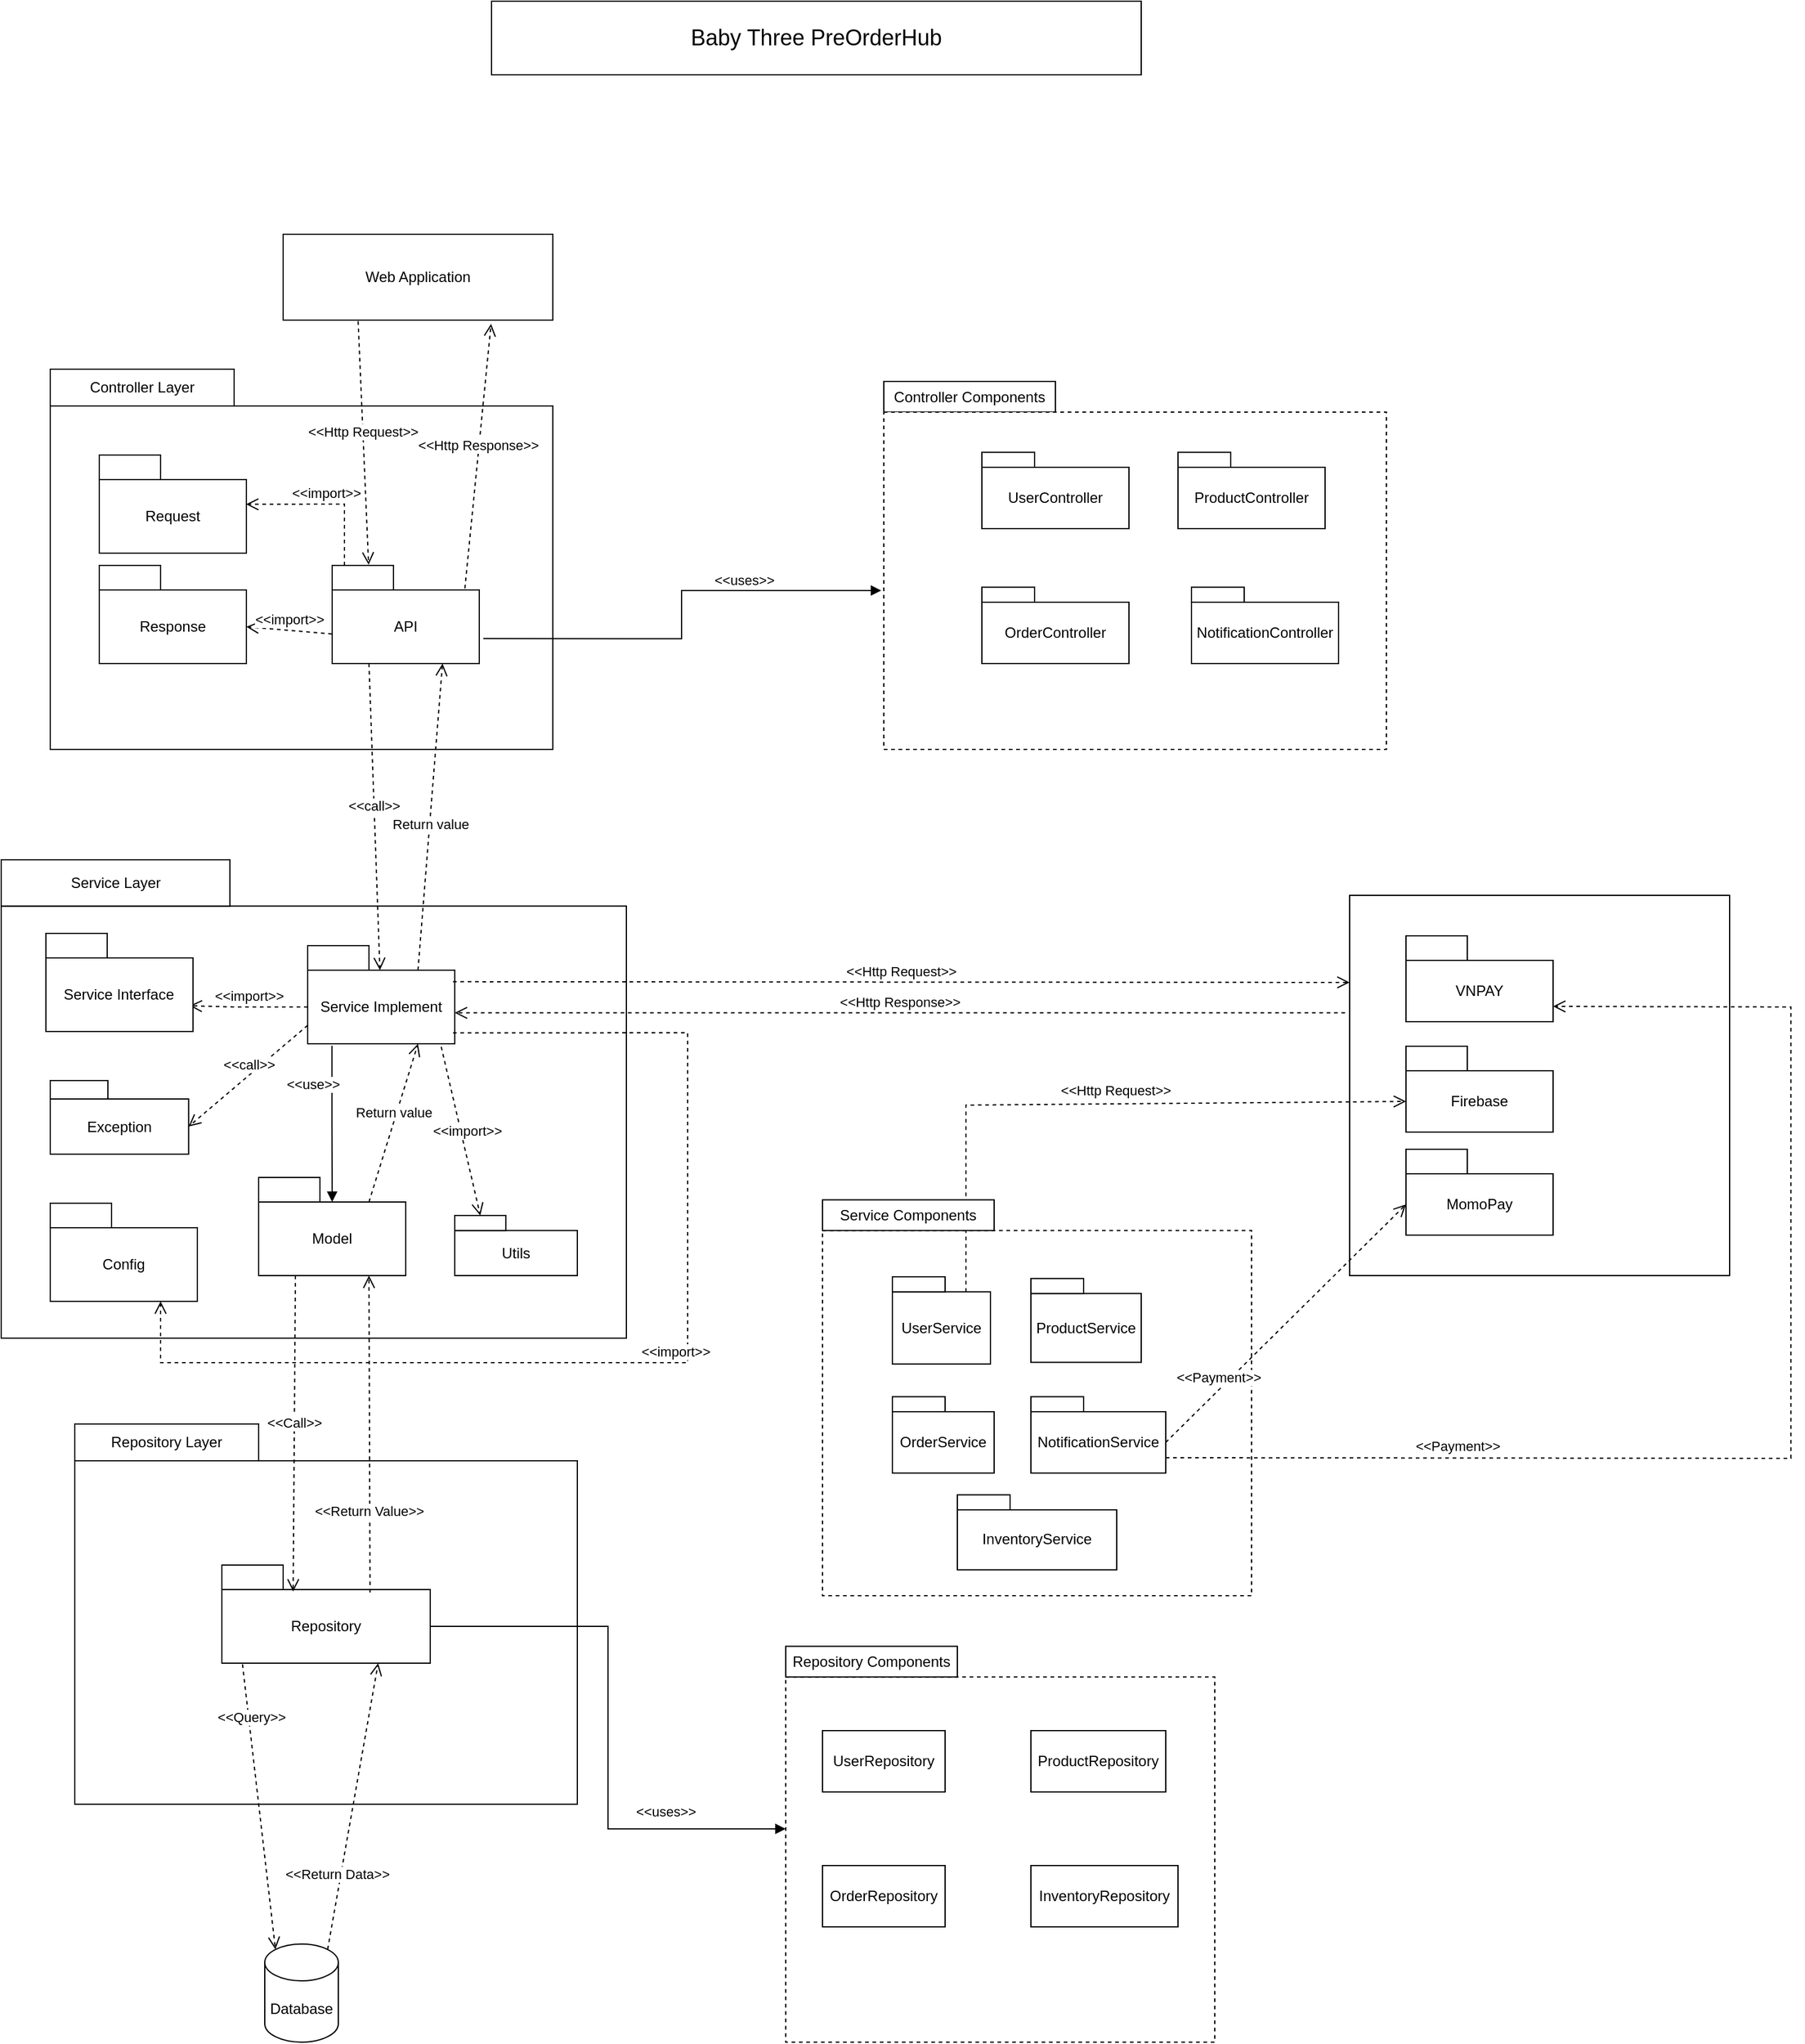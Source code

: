 <mxfile version="26.0.16" pages="2">
  <diagram name="Trang-1" id="3V1mbge0oOwgzor044g2">
    <mxGraphModel dx="5231" dy="2466" grid="1" gridSize="10" guides="1" tooltips="1" connect="1" arrows="1" fold="1" page="1" pageScale="1" pageWidth="827" pageHeight="1169" math="0" shadow="0">
      <root>
        <mxCell id="0" />
        <mxCell id="1" parent="0" />
        <mxCell id="uCpHYPL4uAlhx9UP-cmn-113" value="" style="rounded=0;whiteSpace=wrap;html=1;dashed=1;" vertex="1" parent="1">
          <mxGeometry x="770" y="1172.25" width="350" height="297.75" as="geometry" />
        </mxCell>
        <mxCell id="uCpHYPL4uAlhx9UP-cmn-18" value="" style="rounded=0;whiteSpace=wrap;html=1;container=0;" vertex="1" parent="1">
          <mxGeometry x="100" y="907.742" width="510.0" height="352.258" as="geometry" />
        </mxCell>
        <mxCell id="uCpHYPL4uAlhx9UP-cmn-2" value="Web Application" style="rounded=0;whiteSpace=wrap;html=1;" vertex="1" parent="1">
          <mxGeometry x="330" y="360" width="220" height="70" as="geometry" />
        </mxCell>
        <mxCell id="uCpHYPL4uAlhx9UP-cmn-4" value="&lt;font style=&quot;font-size: 18px;&quot;&gt;Baby Three PreOrderHub&lt;/font&gt;" style="rounded=0;whiteSpace=wrap;html=1;" vertex="1" parent="1">
          <mxGeometry x="500" y="170" width="530" height="60" as="geometry" />
        </mxCell>
        <mxCell id="uCpHYPL4uAlhx9UP-cmn-21" value="" style="group" vertex="1" connectable="0" parent="1">
          <mxGeometry x="140" y="470" width="410" height="310" as="geometry" />
        </mxCell>
        <mxCell id="uCpHYPL4uAlhx9UP-cmn-16" value="" style="rounded=0;whiteSpace=wrap;html=1;" vertex="1" parent="uCpHYPL4uAlhx9UP-cmn-21">
          <mxGeometry y="30" width="410" height="280" as="geometry" />
        </mxCell>
        <mxCell id="uCpHYPL4uAlhx9UP-cmn-17" value="Controller Layer" style="rounded=0;whiteSpace=wrap;html=1;" vertex="1" parent="uCpHYPL4uAlhx9UP-cmn-21">
          <mxGeometry width="150" height="30" as="geometry" />
        </mxCell>
        <mxCell id="uCpHYPL4uAlhx9UP-cmn-25" value="Request" style="rounded=0;whiteSpace=wrap;html=1;" vertex="1" parent="uCpHYPL4uAlhx9UP-cmn-21">
          <mxGeometry x="40" y="90" width="120" height="60" as="geometry" />
        </mxCell>
        <mxCell id="uCpHYPL4uAlhx9UP-cmn-33" value="Response" style="rounded=0;whiteSpace=wrap;html=1;" vertex="1" parent="uCpHYPL4uAlhx9UP-cmn-21">
          <mxGeometry x="40" y="180" width="120" height="60" as="geometry" />
        </mxCell>
        <mxCell id="uCpHYPL4uAlhx9UP-cmn-34" value="API" style="rounded=0;whiteSpace=wrap;html=1;" vertex="1" parent="uCpHYPL4uAlhx9UP-cmn-21">
          <mxGeometry x="230" y="180" width="120" height="60" as="geometry" />
        </mxCell>
        <mxCell id="uCpHYPL4uAlhx9UP-cmn-50" value="" style="rounded=0;whiteSpace=wrap;html=1;" vertex="1" parent="uCpHYPL4uAlhx9UP-cmn-21">
          <mxGeometry x="40" y="70" width="50" height="20" as="geometry" />
        </mxCell>
        <mxCell id="uCpHYPL4uAlhx9UP-cmn-49" value="" style="rounded=0;whiteSpace=wrap;html=1;" vertex="1" parent="uCpHYPL4uAlhx9UP-cmn-21">
          <mxGeometry x="40" y="160" width="50" height="20" as="geometry" />
        </mxCell>
        <mxCell id="uCpHYPL4uAlhx9UP-cmn-48" value="" style="rounded=0;whiteSpace=wrap;html=1;" vertex="1" parent="uCpHYPL4uAlhx9UP-cmn-21">
          <mxGeometry x="230" y="160" width="50" height="20" as="geometry" />
        </mxCell>
        <mxCell id="uCpHYPL4uAlhx9UP-cmn-56" value="&amp;lt;&amp;lt;import&amp;gt;&amp;gt;" style="html=1;verticalAlign=bottom;endArrow=open;dashed=1;endSize=8;curved=0;rounded=0;entryX=1;entryY=0.5;entryDx=0;entryDy=0;exitX=-0.002;exitY=0.598;exitDx=0;exitDy=0;exitPerimeter=0;" edge="1" parent="uCpHYPL4uAlhx9UP-cmn-21" source="uCpHYPL4uAlhx9UP-cmn-34" target="uCpHYPL4uAlhx9UP-cmn-33">
          <mxGeometry relative="1" as="geometry">
            <mxPoint x="470" y="260" as="sourcePoint" />
            <mxPoint x="473" y="80" as="targetPoint" />
            <mxPoint as="offset" />
          </mxGeometry>
        </mxCell>
        <mxCell id="uCpHYPL4uAlhx9UP-cmn-24" value="" style="group" vertex="1" connectable="0" parent="1">
          <mxGeometry x="160" y="1330" width="410" height="310" as="geometry" />
        </mxCell>
        <mxCell id="uCpHYPL4uAlhx9UP-cmn-22" value="" style="rounded=0;whiteSpace=wrap;html=1;" vertex="1" parent="uCpHYPL4uAlhx9UP-cmn-24">
          <mxGeometry y="30" width="410" height="280" as="geometry" />
        </mxCell>
        <mxCell id="uCpHYPL4uAlhx9UP-cmn-23" value="Repository Layer" style="rounded=0;whiteSpace=wrap;html=1;" vertex="1" parent="uCpHYPL4uAlhx9UP-cmn-24">
          <mxGeometry width="150" height="30" as="geometry" />
        </mxCell>
        <mxCell id="uCpHYPL4uAlhx9UP-cmn-76" value="" style="group" vertex="1" connectable="0" parent="uCpHYPL4uAlhx9UP-cmn-24">
          <mxGeometry x="120" y="115" width="170" height="80" as="geometry" />
        </mxCell>
        <mxCell id="uCpHYPL4uAlhx9UP-cmn-77" value="Repository" style="rounded=0;whiteSpace=wrap;html=1;" vertex="1" parent="uCpHYPL4uAlhx9UP-cmn-76">
          <mxGeometry y="20" width="170" height="60" as="geometry" />
        </mxCell>
        <mxCell id="uCpHYPL4uAlhx9UP-cmn-78" value="" style="rounded=0;whiteSpace=wrap;html=1;" vertex="1" parent="uCpHYPL4uAlhx9UP-cmn-76">
          <mxGeometry width="50" height="20" as="geometry" />
        </mxCell>
        <mxCell id="uCpHYPL4uAlhx9UP-cmn-32" value="Request" style="rounded=0;whiteSpace=wrap;html=1;" vertex="1" parent="1">
          <mxGeometry x="180" y="560" width="120" height="60" as="geometry" />
        </mxCell>
        <mxCell id="uCpHYPL4uAlhx9UP-cmn-35" value="" style="group" vertex="1" connectable="0" parent="1">
          <mxGeometry x="1200" y="899" width="310" height="310" as="geometry" />
        </mxCell>
        <mxCell id="uCpHYPL4uAlhx9UP-cmn-10" value="" style="whiteSpace=wrap;html=1;aspect=fixed;" vertex="1" parent="uCpHYPL4uAlhx9UP-cmn-35">
          <mxGeometry width="310" height="310" as="geometry" />
        </mxCell>
        <mxCell id="uCpHYPL4uAlhx9UP-cmn-3" value="VNPAY" style="rounded=0;whiteSpace=wrap;html=1;" vertex="1" parent="uCpHYPL4uAlhx9UP-cmn-35">
          <mxGeometry x="46" y="53" width="120" height="50" as="geometry" />
        </mxCell>
        <mxCell id="uCpHYPL4uAlhx9UP-cmn-7" value="Firebase" style="rounded=0;whiteSpace=wrap;html=1;" vertex="1" parent="uCpHYPL4uAlhx9UP-cmn-35">
          <mxGeometry x="46" y="143" width="120" height="50" as="geometry" />
        </mxCell>
        <mxCell id="uCpHYPL4uAlhx9UP-cmn-8" value="MomoPay" style="rounded=0;whiteSpace=wrap;html=1;" vertex="1" parent="uCpHYPL4uAlhx9UP-cmn-35">
          <mxGeometry x="46" y="227" width="120" height="50" as="geometry" />
        </mxCell>
        <mxCell id="uCpHYPL4uAlhx9UP-cmn-12" value="" style="rounded=0;whiteSpace=wrap;html=1;" vertex="1" parent="uCpHYPL4uAlhx9UP-cmn-35">
          <mxGeometry x="46" y="33" width="50" height="20" as="geometry" />
        </mxCell>
        <mxCell id="uCpHYPL4uAlhx9UP-cmn-13" value="" style="rounded=0;whiteSpace=wrap;html=1;" vertex="1" parent="uCpHYPL4uAlhx9UP-cmn-35">
          <mxGeometry x="46" y="123" width="50" height="20" as="geometry" />
        </mxCell>
        <mxCell id="uCpHYPL4uAlhx9UP-cmn-15" value="" style="rounded=0;whiteSpace=wrap;html=1;" vertex="1" parent="uCpHYPL4uAlhx9UP-cmn-35">
          <mxGeometry x="46" y="207" width="50" height="20" as="geometry" />
        </mxCell>
        <mxCell id="uCpHYPL4uAlhx9UP-cmn-38" value="InventoryService" style="rounded=0;whiteSpace=wrap;html=1;" vertex="1" parent="1">
          <mxGeometry x="880" y="1400" width="130" height="48.88" as="geometry" />
        </mxCell>
        <mxCell id="uCpHYPL4uAlhx9UP-cmn-39" value="NotificationService" style="rounded=0;whiteSpace=wrap;html=1;" vertex="1" parent="1">
          <mxGeometry x="940" y="1320" width="110" height="50" as="geometry" />
        </mxCell>
        <mxCell id="uCpHYPL4uAlhx9UP-cmn-40" value="OrderService" style="rounded=0;whiteSpace=wrap;html=1;" vertex="1" parent="1">
          <mxGeometry x="827" y="1320" width="83" height="50" as="geometry" />
        </mxCell>
        <mxCell id="uCpHYPL4uAlhx9UP-cmn-41" value="ProductService" style="rounded=0;whiteSpace=wrap;html=1;" vertex="1" parent="1">
          <mxGeometry x="940" y="1223.62" width="90" height="56.12" as="geometry" />
        </mxCell>
        <mxCell id="uCpHYPL4uAlhx9UP-cmn-42" value="UserService" style="rounded=0;whiteSpace=wrap;html=1;" vertex="1" parent="1">
          <mxGeometry x="827" y="1222.24" width="80" height="58.88" as="geometry" />
        </mxCell>
        <mxCell id="uCpHYPL4uAlhx9UP-cmn-54" value="&amp;lt;&amp;lt;Http Response&amp;gt;&amp;gt;" style="html=1;verticalAlign=bottom;endArrow=open;dashed=1;endSize=8;curved=0;rounded=0;exitX=0.902;exitY=-0.021;exitDx=0;exitDy=0;exitPerimeter=0;entryX=0.771;entryY=1.043;entryDx=0;entryDy=0;entryPerimeter=0;" edge="1" parent="1" source="uCpHYPL4uAlhx9UP-cmn-34" target="uCpHYPL4uAlhx9UP-cmn-2">
          <mxGeometry relative="1" as="geometry">
            <mxPoint x="610" y="450" as="sourcePoint" />
            <mxPoint x="530" y="450" as="targetPoint" />
            <mxPoint as="offset" />
          </mxGeometry>
        </mxCell>
        <mxCell id="uCpHYPL4uAlhx9UP-cmn-55" value="&amp;lt;&amp;lt;Http Request&amp;gt;&amp;gt;" style="html=1;verticalAlign=bottom;endArrow=open;dashed=1;endSize=8;curved=0;rounded=0;entryX=0.594;entryY=-0.029;entryDx=0;entryDy=0;entryPerimeter=0;exitX=0.278;exitY=1.012;exitDx=0;exitDy=0;exitPerimeter=0;" edge="1" parent="1" source="uCpHYPL4uAlhx9UP-cmn-2" target="uCpHYPL4uAlhx9UP-cmn-48">
          <mxGeometry relative="1" as="geometry">
            <mxPoint x="650" y="640" as="sourcePoint" />
            <mxPoint x="653" y="350" as="targetPoint" />
            <mxPoint as="offset" />
          </mxGeometry>
        </mxCell>
        <mxCell id="uCpHYPL4uAlhx9UP-cmn-57" value="&amp;lt;&amp;lt;import&amp;gt;&amp;gt;" style="html=1;verticalAlign=bottom;endArrow=open;dashed=1;endSize=8;curved=0;rounded=0;entryX=0.998;entryY=0.336;entryDx=0;entryDy=0;entryPerimeter=0;" edge="1" parent="1" target="uCpHYPL4uAlhx9UP-cmn-32">
          <mxGeometry relative="1" as="geometry">
            <mxPoint x="380" y="630" as="sourcePoint" />
            <mxPoint x="763" y="585" as="targetPoint" />
            <mxPoint as="offset" />
            <Array as="points">
              <mxPoint x="380" y="580" />
            </Array>
          </mxGeometry>
        </mxCell>
        <mxCell id="uCpHYPL4uAlhx9UP-cmn-19" value="Service Layer" style="rounded=0;whiteSpace=wrap;html=1;container=0;" vertex="1" parent="1">
          <mxGeometry x="100" y="870" width="186.585" height="37.742" as="geometry" />
        </mxCell>
        <mxCell id="uCpHYPL4uAlhx9UP-cmn-79" value="&amp;lt;&amp;lt;import&amp;gt;&amp;gt;" style="html=1;verticalAlign=bottom;endArrow=open;dashed=1;endSize=8;curved=0;rounded=0;entryX=0.977;entryY=0.65;entryDx=0;entryDy=0;entryPerimeter=0;exitX=0;exitY=0.5;exitDx=0;exitDy=0;" edge="1" parent="1" source="uCpHYPL4uAlhx9UP-cmn-62" target="uCpHYPL4uAlhx9UP-cmn-58">
          <mxGeometry relative="1" as="geometry">
            <mxPoint x="370" y="990" as="sourcePoint" />
            <mxPoint x="260" y="990" as="targetPoint" />
            <mxPoint as="offset" />
            <Array as="points">
              <mxPoint x="340" y="990" />
              <mxPoint x="290" y="990" />
            </Array>
          </mxGeometry>
        </mxCell>
        <mxCell id="uCpHYPL4uAlhx9UP-cmn-65" value="Exception" style="rounded=0;whiteSpace=wrap;html=1;container=0;" vertex="1" parent="1">
          <mxGeometry x="140.001" y="1065" width="112.873" height="45" as="geometry" />
        </mxCell>
        <mxCell id="uCpHYPL4uAlhx9UP-cmn-66" value="" style="rounded=0;whiteSpace=wrap;html=1;container=0;" vertex="1" parent="1">
          <mxGeometry x="140.001" y="1050" width="47.03" height="15" as="geometry" />
        </mxCell>
        <mxCell id="uCpHYPL4uAlhx9UP-cmn-62" value="Service Implement" style="rounded=0;whiteSpace=wrap;html=1;container=0;" vertex="1" parent="1">
          <mxGeometry x="350" y="960" width="120" height="60" as="geometry" />
        </mxCell>
        <mxCell id="uCpHYPL4uAlhx9UP-cmn-47" value="" style="rounded=0;whiteSpace=wrap;html=1;container=0;" vertex="1" parent="1">
          <mxGeometry x="350" y="940" width="50" height="20" as="geometry" />
        </mxCell>
        <mxCell id="uCpHYPL4uAlhx9UP-cmn-83" value="&amp;lt;&amp;lt;call&amp;gt;&amp;gt;" style="html=1;verticalAlign=bottom;endArrow=open;dashed=1;endSize=8;curved=0;rounded=0;entryX=1;entryY=0.5;entryDx=0;entryDy=0;exitX=0;exitY=0.75;exitDx=0;exitDy=0;" edge="1" parent="1" source="uCpHYPL4uAlhx9UP-cmn-62" target="uCpHYPL4uAlhx9UP-cmn-65">
          <mxGeometry relative="1" as="geometry">
            <mxPoint x="320" y="1060" as="sourcePoint" />
            <mxPoint x="240" y="1060" as="targetPoint" />
          </mxGeometry>
        </mxCell>
        <mxCell id="uCpHYPL4uAlhx9UP-cmn-58" value="Service Interface" style="rounded=0;whiteSpace=wrap;html=1;container=0;" vertex="1" parent="1">
          <mxGeometry x="136.44" y="950" width="120" height="60" as="geometry" />
        </mxCell>
        <mxCell id="uCpHYPL4uAlhx9UP-cmn-59" value="" style="rounded=0;whiteSpace=wrap;html=1;container=0;" vertex="1" parent="1">
          <mxGeometry x="136.44" y="930" width="50" height="20" as="geometry" />
        </mxCell>
        <mxCell id="uCpHYPL4uAlhx9UP-cmn-71" value="Config" style="rounded=0;whiteSpace=wrap;html=1;container=0;" vertex="1" parent="1">
          <mxGeometry x="140" y="1170" width="120" height="60" as="geometry" />
        </mxCell>
        <mxCell id="uCpHYPL4uAlhx9UP-cmn-72" value="" style="rounded=0;whiteSpace=wrap;html=1;container=0;" vertex="1" parent="1">
          <mxGeometry x="140" y="1150" width="50" height="20" as="geometry" />
        </mxCell>
        <mxCell id="uCpHYPL4uAlhx9UP-cmn-74" value="Model" style="rounded=0;whiteSpace=wrap;html=1;container=0;" vertex="1" parent="1">
          <mxGeometry x="310" y="1149" width="120" height="60" as="geometry" />
        </mxCell>
        <mxCell id="uCpHYPL4uAlhx9UP-cmn-75" value="" style="rounded=0;whiteSpace=wrap;html=1;container=0;" vertex="1" parent="1">
          <mxGeometry x="310" y="1129" width="50" height="20" as="geometry" />
        </mxCell>
        <mxCell id="uCpHYPL4uAlhx9UP-cmn-68" value="Utils" style="rounded=0;whiteSpace=wrap;html=1;container=0;" vertex="1" parent="1">
          <mxGeometry x="470" y="1172.25" width="100" height="36.75" as="geometry" />
        </mxCell>
        <mxCell id="uCpHYPL4uAlhx9UP-cmn-69" value="" style="rounded=0;whiteSpace=wrap;html=1;container=0;" vertex="1" parent="1">
          <mxGeometry x="470" y="1160" width="41.667" height="12.25" as="geometry" />
        </mxCell>
        <mxCell id="uCpHYPL4uAlhx9UP-cmn-85" value="&amp;lt;&amp;lt;use&amp;gt;&amp;gt;" style="endArrow=block;endFill=1;html=1;edgeStyle=orthogonalEdgeStyle;align=left;verticalAlign=top;rounded=0;exitX=0.165;exitY=1.027;exitDx=0;exitDy=0;exitPerimeter=0;entryX=0.5;entryY=0;entryDx=0;entryDy=0;" edge="1" parent="1" source="uCpHYPL4uAlhx9UP-cmn-62" target="uCpHYPL4uAlhx9UP-cmn-74">
          <mxGeometry x="-0.712" y="-40" relative="1" as="geometry">
            <mxPoint x="630" y="970" as="sourcePoint" />
            <mxPoint x="790" y="970" as="targetPoint" />
            <mxPoint x="1" as="offset" />
          </mxGeometry>
        </mxCell>
        <mxCell id="uCpHYPL4uAlhx9UP-cmn-87" value="Return value" style="html=1;verticalAlign=bottom;endArrow=open;dashed=1;endSize=8;curved=0;rounded=0;exitX=0.75;exitY=0;exitDx=0;exitDy=0;entryX=0.75;entryY=1;entryDx=0;entryDy=0;" edge="1" parent="1" source="uCpHYPL4uAlhx9UP-cmn-74" target="uCpHYPL4uAlhx9UP-cmn-62">
          <mxGeometry relative="1" as="geometry">
            <mxPoint x="584" y="1065" as="sourcePoint" />
            <mxPoint x="490" y="1070" as="targetPoint" />
            <mxPoint as="offset" />
            <Array as="points" />
          </mxGeometry>
        </mxCell>
        <mxCell id="uCpHYPL4uAlhx9UP-cmn-88" value="&amp;lt;&amp;lt;import&amp;gt;&amp;gt;" style="html=1;verticalAlign=bottom;endArrow=open;dashed=1;endSize=8;curved=0;rounded=0;entryX=0.5;entryY=0;entryDx=0;entryDy=0;exitX=0.908;exitY=1.041;exitDx=0;exitDy=0;exitPerimeter=0;" edge="1" parent="1" source="uCpHYPL4uAlhx9UP-cmn-62" target="uCpHYPL4uAlhx9UP-cmn-69">
          <mxGeometry x="0.137" y="3" relative="1" as="geometry">
            <mxPoint x="370" y="1010" as="sourcePoint" />
            <mxPoint x="276" y="1015" as="targetPoint" />
            <mxPoint as="offset" />
            <Array as="points" />
          </mxGeometry>
        </mxCell>
        <mxCell id="uCpHYPL4uAlhx9UP-cmn-89" value="&amp;lt;&amp;lt;import&amp;gt;&amp;gt;" style="html=1;verticalAlign=bottom;endArrow=open;dashed=1;endSize=8;curved=0;rounded=0;exitX=0.988;exitY=0.853;exitDx=0;exitDy=0;exitPerimeter=0;entryX=0.75;entryY=1;entryDx=0;entryDy=0;" edge="1" parent="1" source="uCpHYPL4uAlhx9UP-cmn-62" target="uCpHYPL4uAlhx9UP-cmn-71">
          <mxGeometry relative="1" as="geometry">
            <mxPoint x="770" y="1065" as="sourcePoint" />
            <mxPoint x="180" y="1280" as="targetPoint" />
            <mxPoint as="offset" />
            <Array as="points">
              <mxPoint x="660" y="1011" />
              <mxPoint x="660" y="1280" />
              <mxPoint x="230" y="1280" />
            </Array>
          </mxGeometry>
        </mxCell>
        <mxCell id="uCpHYPL4uAlhx9UP-cmn-90" value="&amp;lt;&amp;lt;Http Request&amp;gt;&amp;gt;" style="html=1;verticalAlign=bottom;endArrow=open;dashed=1;endSize=8;curved=0;rounded=0;entryX=0;entryY=0.229;entryDx=0;entryDy=0;entryPerimeter=0;exitX=0.988;exitY=0.157;exitDx=0;exitDy=0;exitPerimeter=0;" edge="1" parent="1" source="uCpHYPL4uAlhx9UP-cmn-62" target="uCpHYPL4uAlhx9UP-cmn-10">
          <mxGeometry relative="1" as="geometry">
            <mxPoint x="840" y="1070" as="sourcePoint" />
            <mxPoint x="839" y="1348" as="targetPoint" />
            <mxPoint as="offset" />
          </mxGeometry>
        </mxCell>
        <mxCell id="uCpHYPL4uAlhx9UP-cmn-91" value="&amp;lt;&amp;lt;Http Response&amp;gt;&amp;gt;" style="html=1;verticalAlign=bottom;endArrow=open;dashed=1;endSize=8;curved=0;rounded=0;exitX=-0.012;exitY=0.309;exitDx=0;exitDy=0;exitPerimeter=0;entryX=1;entryY=0.58;entryDx=0;entryDy=0;entryPerimeter=0;" edge="1" parent="1" source="uCpHYPL4uAlhx9UP-cmn-10" target="uCpHYPL4uAlhx9UP-cmn-62">
          <mxGeometry relative="1" as="geometry">
            <mxPoint x="840" y="1376" as="sourcePoint" />
            <mxPoint x="872" y="1080" as="targetPoint" />
            <mxPoint as="offset" />
          </mxGeometry>
        </mxCell>
        <mxCell id="uCpHYPL4uAlhx9UP-cmn-92" value="&amp;lt;&amp;lt;Call&amp;gt;&amp;gt;" style="html=1;verticalAlign=bottom;endArrow=open;dashed=1;endSize=8;curved=0;rounded=0;exitX=0.25;exitY=1;exitDx=0;exitDy=0;entryX=0.342;entryY=0.027;entryDx=0;entryDy=0;entryPerimeter=0;" edge="1" parent="1" source="uCpHYPL4uAlhx9UP-cmn-74" target="uCpHYPL4uAlhx9UP-cmn-77">
          <mxGeometry relative="1" as="geometry">
            <mxPoint x="730" y="1440" as="sourcePoint" />
            <mxPoint x="650" y="1440" as="targetPoint" />
          </mxGeometry>
        </mxCell>
        <mxCell id="uCpHYPL4uAlhx9UP-cmn-93" value="&amp;lt;&amp;lt;Return Value&amp;gt;&amp;gt;" style="html=1;verticalAlign=bottom;endArrow=open;dashed=1;endSize=8;curved=0;rounded=0;entryX=0.75;entryY=1;entryDx=0;entryDy=0;exitX=0.711;exitY=0.039;exitDx=0;exitDy=0;exitPerimeter=0;" edge="1" parent="1" source="uCpHYPL4uAlhx9UP-cmn-77" target="uCpHYPL4uAlhx9UP-cmn-74">
          <mxGeometry x="-0.556" y="1" relative="1" as="geometry">
            <mxPoint x="740" y="1520" as="sourcePoint" />
            <mxPoint x="600" y="1520" as="targetPoint" />
            <mxPoint as="offset" />
          </mxGeometry>
        </mxCell>
        <mxCell id="uCpHYPL4uAlhx9UP-cmn-95" value="&amp;lt;&amp;lt;Query&amp;gt;&amp;gt;" style="html=1;verticalAlign=bottom;endArrow=open;dashed=1;endSize=8;curved=0;rounded=0;entryX=0.145;entryY=0;entryDx=0;entryDy=4.35;exitX=0.099;exitY=1.016;exitDx=0;exitDy=0;exitPerimeter=0;entryPerimeter=0;" edge="1" parent="1" source="uCpHYPL4uAlhx9UP-cmn-77" target="uCpHYPL4uAlhx9UP-cmn-96">
          <mxGeometry x="-0.556" y="1" relative="1" as="geometry">
            <mxPoint x="781" y="1808" as="sourcePoint" />
            <mxPoint x="780" y="1550" as="targetPoint" />
            <mxPoint as="offset" />
          </mxGeometry>
        </mxCell>
        <mxCell id="uCpHYPL4uAlhx9UP-cmn-96" value="Database" style="shape=cylinder3;whiteSpace=wrap;html=1;boundedLbl=1;backgroundOutline=1;size=15;" vertex="1" parent="1">
          <mxGeometry x="315.0" y="1754" width="60" height="80" as="geometry" />
        </mxCell>
        <mxCell id="uCpHYPL4uAlhx9UP-cmn-98" value="&amp;lt;&amp;lt;Return Data&amp;gt;&amp;gt;" style="html=1;verticalAlign=bottom;endArrow=open;dashed=1;endSize=8;curved=0;rounded=0;entryX=0.75;entryY=1;entryDx=0;entryDy=0;exitX=0.855;exitY=0;exitDx=0;exitDy=4.35;exitPerimeter=0;" edge="1" parent="1" source="uCpHYPL4uAlhx9UP-cmn-96" target="uCpHYPL4uAlhx9UP-cmn-77">
          <mxGeometry x="-0.556" y="1" relative="1" as="geometry">
            <mxPoint x="671" y="1738" as="sourcePoint" />
            <mxPoint x="670" y="1480" as="targetPoint" />
            <mxPoint as="offset" />
          </mxGeometry>
        </mxCell>
        <mxCell id="uCpHYPL4uAlhx9UP-cmn-104" value="" style="group" vertex="1" connectable="0" parent="1">
          <mxGeometry x="820" y="480" width="410" height="300" as="geometry" />
        </mxCell>
        <mxCell id="uCpHYPL4uAlhx9UP-cmn-46" value="Controller Components" style="rounded=0;whiteSpace=wrap;html=1;" vertex="1" parent="uCpHYPL4uAlhx9UP-cmn-104">
          <mxGeometry width="140" height="25" as="geometry" />
        </mxCell>
        <mxCell id="uCpHYPL4uAlhx9UP-cmn-103" value="" style="rounded=0;whiteSpace=wrap;html=1;dashed=1;" vertex="1" parent="uCpHYPL4uAlhx9UP-cmn-104">
          <mxGeometry y="25" width="410" height="275" as="geometry" />
        </mxCell>
        <mxCell id="uCpHYPL4uAlhx9UP-cmn-44" value="UserController" style="rounded=0;whiteSpace=wrap;html=1;" vertex="1" parent="uCpHYPL4uAlhx9UP-cmn-104">
          <mxGeometry x="80" y="70" width="120" height="50" as="geometry" />
        </mxCell>
        <mxCell id="uCpHYPL4uAlhx9UP-cmn-109" value="ProductController" style="rounded=0;whiteSpace=wrap;html=1;" vertex="1" parent="uCpHYPL4uAlhx9UP-cmn-104">
          <mxGeometry x="240" y="70" width="120" height="50" as="geometry" />
        </mxCell>
        <mxCell id="uCpHYPL4uAlhx9UP-cmn-108" value="OrderController" style="rounded=0;whiteSpace=wrap;html=1;" vertex="1" parent="uCpHYPL4uAlhx9UP-cmn-104">
          <mxGeometry x="80" y="180" width="120" height="50" as="geometry" />
        </mxCell>
        <mxCell id="uCpHYPL4uAlhx9UP-cmn-107" value="NotificationController" style="rounded=0;whiteSpace=wrap;html=1;" vertex="1" parent="uCpHYPL4uAlhx9UP-cmn-104">
          <mxGeometry x="251" y="180" width="120" height="50" as="geometry" />
        </mxCell>
        <mxCell id="uCpHYPL4uAlhx9UP-cmn-127" value="" style="rounded=0;whiteSpace=wrap;html=1;" vertex="1" parent="uCpHYPL4uAlhx9UP-cmn-104">
          <mxGeometry x="80" y="57.76" width="43" height="12.24" as="geometry" />
        </mxCell>
        <mxCell id="uCpHYPL4uAlhx9UP-cmn-128" value="" style="rounded=0;whiteSpace=wrap;html=1;" vertex="1" parent="uCpHYPL4uAlhx9UP-cmn-104">
          <mxGeometry x="240" y="57.76" width="43" height="12.24" as="geometry" />
        </mxCell>
        <mxCell id="uCpHYPL4uAlhx9UP-cmn-129" value="" style="rounded=0;whiteSpace=wrap;html=1;" vertex="1" parent="uCpHYPL4uAlhx9UP-cmn-104">
          <mxGeometry x="251" y="167.76" width="43" height="12.24" as="geometry" />
        </mxCell>
        <mxCell id="uCpHYPL4uAlhx9UP-cmn-134" value="" style="rounded=0;whiteSpace=wrap;html=1;" vertex="1" parent="uCpHYPL4uAlhx9UP-cmn-104">
          <mxGeometry x="80" y="167.76" width="43" height="12.24" as="geometry" />
        </mxCell>
        <mxCell id="uCpHYPL4uAlhx9UP-cmn-112" value="&amp;lt;&amp;lt;uses&amp;gt;&amp;gt;" style="endArrow=block;endFill=1;html=1;edgeStyle=orthogonalEdgeStyle;align=left;verticalAlign=top;rounded=0;exitX=1.027;exitY=0.661;exitDx=0;exitDy=0;exitPerimeter=0;entryX=-0.005;entryY=0.529;entryDx=0;entryDy=0;entryPerimeter=0;" edge="1" parent="1" source="uCpHYPL4uAlhx9UP-cmn-34" target="uCpHYPL4uAlhx9UP-cmn-103">
          <mxGeometry x="0.242" y="21" relative="1" as="geometry">
            <mxPoint x="660" y="600" as="sourcePoint" />
            <mxPoint x="660" y="727" as="targetPoint" />
            <mxPoint as="offset" />
          </mxGeometry>
        </mxCell>
        <mxCell id="uCpHYPL4uAlhx9UP-cmn-115" value="&amp;lt;&amp;lt;Payment&amp;gt;&amp;gt;" style="html=1;verticalAlign=bottom;endArrow=open;dashed=1;endSize=8;curved=0;rounded=0;entryX=0;entryY=0.5;entryDx=0;entryDy=0;exitX=1;exitY=0.5;exitDx=0;exitDy=0;" edge="1" parent="1" source="uCpHYPL4uAlhx9UP-cmn-39" target="uCpHYPL4uAlhx9UP-cmn-8">
          <mxGeometry x="-0.556" y="1" relative="1" as="geometry">
            <mxPoint x="1270" y="1513" as="sourcePoint" />
            <mxPoint x="1312" y="1280" as="targetPoint" />
            <mxPoint as="offset" />
          </mxGeometry>
        </mxCell>
        <mxCell id="uCpHYPL4uAlhx9UP-cmn-116" value="&amp;lt;&amp;lt;Payment&amp;gt;&amp;gt;" style="html=1;verticalAlign=bottom;endArrow=open;dashed=1;endSize=8;curved=0;rounded=0;exitX=1;exitY=0.75;exitDx=0;exitDy=0;entryX=1;entryY=0.75;entryDx=0;entryDy=0;" edge="1" parent="1" source="uCpHYPL4uAlhx9UP-cmn-39" target="uCpHYPL4uAlhx9UP-cmn-3">
          <mxGeometry x="-0.556" y="1" relative="1" as="geometry">
            <mxPoint x="1400" y="1543" as="sourcePoint" />
            <mxPoint x="1560" y="940" as="targetPoint" />
            <mxPoint as="offset" />
            <Array as="points">
              <mxPoint x="1560" y="1358" />
              <mxPoint x="1560" y="990" />
            </Array>
          </mxGeometry>
        </mxCell>
        <mxCell id="uCpHYPL4uAlhx9UP-cmn-117" value="&amp;lt;&amp;lt;Http Request&amp;gt;&amp;gt;" style="html=1;verticalAlign=bottom;endArrow=open;dashed=1;endSize=8;curved=0;rounded=0;entryX=0;entryY=0.5;entryDx=0;entryDy=0;exitX=0.75;exitY=0;exitDx=0;exitDy=0;" edge="1" parent="1" source="uCpHYPL4uAlhx9UP-cmn-42" target="uCpHYPL4uAlhx9UP-cmn-7">
          <mxGeometry x="0.074" y="2" relative="1" as="geometry">
            <mxPoint x="890" y="1106" as="sourcePoint" />
            <mxPoint x="1621" y="1107" as="targetPoint" />
            <mxPoint as="offset" />
            <Array as="points">
              <mxPoint x="887" y="1070" />
            </Array>
          </mxGeometry>
        </mxCell>
        <mxCell id="uCpHYPL4uAlhx9UP-cmn-118" value="" style="rounded=0;whiteSpace=wrap;html=1;" vertex="1" parent="1">
          <mxGeometry x="827" y="1210" width="43" height="12.24" as="geometry" />
        </mxCell>
        <mxCell id="uCpHYPL4uAlhx9UP-cmn-120" value="" style="rounded=0;whiteSpace=wrap;html=1;" vertex="1" parent="1">
          <mxGeometry x="940" y="1211.38" width="43" height="12.24" as="geometry" />
        </mxCell>
        <mxCell id="uCpHYPL4uAlhx9UP-cmn-121" value="" style="rounded=0;whiteSpace=wrap;html=1;" vertex="1" parent="1">
          <mxGeometry x="880" y="1387.76" width="43" height="12.24" as="geometry" />
        </mxCell>
        <mxCell id="uCpHYPL4uAlhx9UP-cmn-122" value="" style="rounded=0;whiteSpace=wrap;html=1;" vertex="1" parent="1">
          <mxGeometry x="940" y="1307.76" width="43" height="12.24" as="geometry" />
        </mxCell>
        <mxCell id="uCpHYPL4uAlhx9UP-cmn-123" value="" style="rounded=0;whiteSpace=wrap;html=1;" vertex="1" parent="1">
          <mxGeometry x="827" y="1307.76" width="43" height="12.24" as="geometry" />
        </mxCell>
        <mxCell id="uCpHYPL4uAlhx9UP-cmn-147" value="Service Components" style="rounded=0;whiteSpace=wrap;html=1;" vertex="1" parent="1">
          <mxGeometry x="770" y="1147.25" width="140" height="25" as="geometry" />
        </mxCell>
        <mxCell id="uCpHYPL4uAlhx9UP-cmn-153" value="" style="group" vertex="1" connectable="0" parent="1">
          <mxGeometry x="740" y="1511.25" width="350" height="322.75" as="geometry" />
        </mxCell>
        <mxCell id="uCpHYPL4uAlhx9UP-cmn-135" value="" style="rounded=0;whiteSpace=wrap;html=1;dashed=1;" vertex="1" parent="uCpHYPL4uAlhx9UP-cmn-153">
          <mxGeometry y="25" width="350" height="297.75" as="geometry" />
        </mxCell>
        <mxCell id="uCpHYPL4uAlhx9UP-cmn-148" value="Repository Components" style="rounded=0;whiteSpace=wrap;html=1;" vertex="1" parent="uCpHYPL4uAlhx9UP-cmn-153">
          <mxGeometry width="140" height="25" as="geometry" />
        </mxCell>
        <mxCell id="uCpHYPL4uAlhx9UP-cmn-149" value="UserRepository" style="rounded=0;whiteSpace=wrap;html=1;" vertex="1" parent="uCpHYPL4uAlhx9UP-cmn-153">
          <mxGeometry x="30" y="68.75" width="100" height="50" as="geometry" />
        </mxCell>
        <mxCell id="uCpHYPL4uAlhx9UP-cmn-150" value="InventoryRepository" style="rounded=0;whiteSpace=wrap;html=1;" vertex="1" parent="uCpHYPL4uAlhx9UP-cmn-153">
          <mxGeometry x="200" y="178.75" width="120" height="50" as="geometry" />
        </mxCell>
        <mxCell id="uCpHYPL4uAlhx9UP-cmn-151" value="OrderRepository" style="rounded=0;whiteSpace=wrap;html=1;" vertex="1" parent="uCpHYPL4uAlhx9UP-cmn-153">
          <mxGeometry x="30" y="178.75" width="100" height="50" as="geometry" />
        </mxCell>
        <mxCell id="uCpHYPL4uAlhx9UP-cmn-152" value="ProductRepository" style="rounded=0;whiteSpace=wrap;html=1;" vertex="1" parent="uCpHYPL4uAlhx9UP-cmn-153">
          <mxGeometry x="200" y="68.75" width="110" height="50" as="geometry" />
        </mxCell>
        <mxCell id="uCpHYPL4uAlhx9UP-cmn-154" value="&amp;lt;&amp;lt;uses&amp;gt;&amp;gt;" style="endArrow=block;endFill=1;html=1;edgeStyle=orthogonalEdgeStyle;align=left;verticalAlign=top;rounded=0;exitX=1;exitY=0.5;exitDx=0;exitDy=0;entryX=0;entryY=0.416;entryDx=0;entryDy=0;entryPerimeter=0;" edge="1" parent="1" source="uCpHYPL4uAlhx9UP-cmn-77" target="uCpHYPL4uAlhx9UP-cmn-135">
          <mxGeometry x="0.242" y="21" relative="1" as="geometry">
            <mxPoint x="511.67" y="1900" as="sourcePoint" />
            <mxPoint x="836.67" y="1860" as="targetPoint" />
            <mxPoint as="offset" />
          </mxGeometry>
        </mxCell>
        <mxCell id="uCpHYPL4uAlhx9UP-cmn-156" value="&amp;lt;&amp;lt;call&amp;gt;&amp;gt;" style="html=1;verticalAlign=bottom;endArrow=open;dashed=1;endSize=8;curved=0;rounded=0;exitX=0.25;exitY=1;exitDx=0;exitDy=0;" edge="1" parent="1" source="uCpHYPL4uAlhx9UP-cmn-34" target="uCpHYPL4uAlhx9UP-cmn-62">
          <mxGeometry relative="1" as="geometry">
            <mxPoint x="380" y="1050" as="sourcePoint" />
            <mxPoint x="382.6" y="800" as="targetPoint" />
          </mxGeometry>
        </mxCell>
        <mxCell id="uCpHYPL4uAlhx9UP-cmn-157" value="Return value" style="html=1;verticalAlign=bottom;endArrow=open;dashed=1;endSize=8;curved=0;rounded=0;exitX=0.75;exitY=0;exitDx=0;exitDy=0;entryX=0.75;entryY=1;entryDx=0;entryDy=0;" edge="1" parent="1" source="uCpHYPL4uAlhx9UP-cmn-62" target="uCpHYPL4uAlhx9UP-cmn-34">
          <mxGeometry x="-0.119" y="-1" relative="1" as="geometry">
            <mxPoint x="550" y="869" as="sourcePoint" />
            <mxPoint x="590" y="740" as="targetPoint" />
            <mxPoint as="offset" />
            <Array as="points" />
          </mxGeometry>
        </mxCell>
      </root>
    </mxGraphModel>
  </diagram>
  <diagram id="9xeLw-gZzjNfefBRev7X" name="Trang-2">
    <mxGraphModel dx="2616" dy="1233" grid="1" gridSize="10" guides="1" tooltips="1" connect="1" arrows="1" fold="1" page="1" pageScale="1" pageWidth="827" pageHeight="1169" math="0" shadow="0">
      <root>
        <mxCell id="0" />
        <mxCell id="1" parent="0" />
        <mxCell id="5kiLRfzxZcQlgSy3V67r-1" value="" style="ellipse;whiteSpace=wrap;html=1;aspect=fixed;strokeColor=#000000;fillColor=#000000;" vertex="1" parent="1">
          <mxGeometry x="380" y="70" width="40" height="40" as="geometry" />
        </mxCell>
        <mxCell id="5kiLRfzxZcQlgSy3V67r-5" value="" style="endArrow=classic;html=1;rounded=0;exitX=0.5;exitY=1;exitDx=0;exitDy=0;entryX=0.5;entryY=0;entryDx=0;entryDy=0;" edge="1" parent="1" source="5kiLRfzxZcQlgSy3V67r-1" target="5kiLRfzxZcQlgSy3V67r-38">
          <mxGeometry width="50" height="50" relative="1" as="geometry">
            <mxPoint x="270" y="450" as="sourcePoint" />
            <mxPoint x="400" y="210" as="targetPoint" />
          </mxGeometry>
        </mxCell>
        <mxCell id="5kiLRfzxZcQlgSy3V67r-38" value="ReceiveCredentials" style="rounded=0;whiteSpace=wrap;html=1;" vertex="1" parent="1">
          <mxGeometry x="340" y="190" width="120" height="60" as="geometry" />
        </mxCell>
        <mxCell id="5kiLRfzxZcQlgSy3V67r-41" value="" style="rounded=0;whiteSpace=wrap;html=1;fillColor=#000000;" vertex="1" parent="1">
          <mxGeometry x="265" y="280" width="270" height="20" as="geometry" />
        </mxCell>
        <mxCell id="5kiLRfzxZcQlgSy3V67r-42" value="VerifyBasicCredentials" style="swimlane;whiteSpace=wrap;html=1;" vertex="1" parent="1">
          <mxGeometry x="450" y="330" width="370" height="240" as="geometry" />
        </mxCell>
        <mxCell id="5kiLRfzxZcQlgSy3V67r-43" value="" style="ellipse;whiteSpace=wrap;html=1;aspect=fixed;fillColor=#000000;" vertex="1" parent="5kiLRfzxZcQlgSy3V67r-42">
          <mxGeometry x="195" y="25" width="20" height="20" as="geometry" />
        </mxCell>
        <mxCell id="5kiLRfzxZcQlgSy3V67r-44" value="&lt;div&gt;Validate&lt;/div&gt;" style="rounded=0;whiteSpace=wrap;html=1;" vertex="1" parent="5kiLRfzxZcQlgSy3V67r-42">
          <mxGeometry x="170" y="70" width="70" height="30" as="geometry" />
        </mxCell>
        <mxCell id="5kiLRfzxZcQlgSy3V67r-45" value="Decision" style="rounded=0;whiteSpace=wrap;html=1;" vertex="1" parent="5kiLRfzxZcQlgSy3V67r-42">
          <mxGeometry x="170" y="120" width="70" height="30" as="geometry" />
        </mxCell>
        <mxCell id="5kiLRfzxZcQlgSy3V67r-46" value="InvalidCredentials" style="rounded=0;whiteSpace=wrap;html=1;" vertex="1" parent="5kiLRfzxZcQlgSy3V67r-42">
          <mxGeometry x="30" y="190" width="120" height="20" as="geometry" />
        </mxCell>
        <mxCell id="5kiLRfzxZcQlgSy3V67r-47" value="ValidCredentials" style="rounded=0;whiteSpace=wrap;html=1;" vertex="1" parent="5kiLRfzxZcQlgSy3V67r-42">
          <mxGeometry x="215" y="190" width="120" height="20" as="geometry" />
        </mxCell>
        <mxCell id="5kiLRfzxZcQlgSy3V67r-75" value="" style="endArrow=classic;html=1;rounded=0;exitX=0.473;exitY=1.169;exitDx=0;exitDy=0;entryX=0.5;entryY=0;entryDx=0;entryDy=0;exitPerimeter=0;" edge="1" parent="5kiLRfzxZcQlgSy3V67r-42" source="5kiLRfzxZcQlgSy3V67r-43" target="5kiLRfzxZcQlgSy3V67r-44">
          <mxGeometry width="50" height="50" relative="1" as="geometry">
            <mxPoint x="205" y="50" as="sourcePoint" />
            <mxPoint x="120" y="95" as="targetPoint" />
          </mxGeometry>
        </mxCell>
        <mxCell id="5kiLRfzxZcQlgSy3V67r-76" value="" style="endArrow=classic;html=1;rounded=0;exitX=0.5;exitY=1;exitDx=0;exitDy=0;entryX=0.5;entryY=0;entryDx=0;entryDy=0;" edge="1" parent="5kiLRfzxZcQlgSy3V67r-42" source="5kiLRfzxZcQlgSy3V67r-44" target="5kiLRfzxZcQlgSy3V67r-45">
          <mxGeometry width="50" height="50" relative="1" as="geometry">
            <mxPoint x="270" y="100" as="sourcePoint" />
            <mxPoint x="270" y="120" as="targetPoint" />
          </mxGeometry>
        </mxCell>
        <mxCell id="5kiLRfzxZcQlgSy3V67r-77" value="" style="curved=1;endArrow=classic;html=1;rounded=0;exitX=0.25;exitY=1;exitDx=0;exitDy=0;entryX=0.778;entryY=-0.004;entryDx=0;entryDy=0;entryPerimeter=0;" edge="1" parent="5kiLRfzxZcQlgSy3V67r-42" source="5kiLRfzxZcQlgSy3V67r-45" target="5kiLRfzxZcQlgSy3V67r-46">
          <mxGeometry width="50" height="50" relative="1" as="geometry">
            <mxPoint x="307.5" y="140.0" as="sourcePoint" />
            <mxPoint x="130.72" y="187.72" as="targetPoint" />
            <Array as="points">
              <mxPoint x="110" y="160" />
              <mxPoint x="130" y="180" />
            </Array>
          </mxGeometry>
        </mxCell>
        <mxCell id="5kiLRfzxZcQlgSy3V67r-78" value="" style="curved=1;endArrow=classic;html=1;rounded=0;exitX=0.75;exitY=1;exitDx=0;exitDy=0;entryX=0.5;entryY=0;entryDx=0;entryDy=0;" edge="1" parent="5kiLRfzxZcQlgSy3V67r-42" source="5kiLRfzxZcQlgSy3V67r-45" target="5kiLRfzxZcQlgSy3V67r-47">
          <mxGeometry width="50" height="50" relative="1" as="geometry">
            <mxPoint x="318" y="150" as="sourcePoint" />
            <mxPoint x="261" y="188" as="targetPoint" />
            <Array as="points">
              <mxPoint x="240" y="160" />
              <mxPoint x="260" y="180" />
            </Array>
          </mxGeometry>
        </mxCell>
        <mxCell id="5kiLRfzxZcQlgSy3V67r-48" value="MultiFactorAuth" style="swimlane;whiteSpace=wrap;html=1;" vertex="1" parent="1">
          <mxGeometry x="490" y="610" width="290" height="420" as="geometry" />
        </mxCell>
        <mxCell id="5kiLRfzxZcQlgSy3V67r-50" value="" style="ellipse;whiteSpace=wrap;html=1;aspect=fixed;fillColor=#000000;" vertex="1" parent="5kiLRfzxZcQlgSy3V67r-48">
          <mxGeometry x="135" y="30" width="20" height="20" as="geometry" />
        </mxCell>
        <mxCell id="5kiLRfzxZcQlgSy3V67r-56" value="GenerateOTP" style="rounded=0;whiteSpace=wrap;html=1;" vertex="1" parent="5kiLRfzxZcQlgSy3V67r-48">
          <mxGeometry x="85" y="80" width="120" height="40" as="geometry" />
        </mxCell>
        <mxCell id="5kiLRfzxZcQlgSy3V67r-55" value="SendOTP" style="rounded=0;whiteSpace=wrap;html=1;" vertex="1" parent="5kiLRfzxZcQlgSy3V67r-48">
          <mxGeometry x="85" y="160" width="120" height="40" as="geometry" />
        </mxCell>
        <mxCell id="5kiLRfzxZcQlgSy3V67r-54" value="VerifyOTP" style="rounded=0;whiteSpace=wrap;html=1;" vertex="1" parent="5kiLRfzxZcQlgSy3V67r-48">
          <mxGeometry x="85" y="240" width="120" height="40" as="geometry" />
        </mxCell>
        <mxCell id="5kiLRfzxZcQlgSy3V67r-53" value="InvalidOTP" style="rounded=0;whiteSpace=wrap;html=1;" vertex="1" parent="5kiLRfzxZcQlgSy3V67r-48">
          <mxGeometry x="10" y="360" width="120" height="40" as="geometry" />
        </mxCell>
        <mxCell id="5kiLRfzxZcQlgSy3V67r-61" value="ValidOTP" style="rounded=0;whiteSpace=wrap;html=1;" vertex="1" parent="5kiLRfzxZcQlgSy3V67r-48">
          <mxGeometry x="155" y="360" width="120" height="40" as="geometry" />
        </mxCell>
        <mxCell id="5kiLRfzxZcQlgSy3V67r-80" value="" style="endArrow=classic;html=1;rounded=0;exitX=0.5;exitY=1;exitDx=0;exitDy=0;entryX=0.5;entryY=0;entryDx=0;entryDy=0;" edge="1" parent="5kiLRfzxZcQlgSy3V67r-48" source="5kiLRfzxZcQlgSy3V67r-50" target="5kiLRfzxZcQlgSy3V67r-56">
          <mxGeometry width="50" height="50" relative="1" as="geometry">
            <mxPoint x="85" y="40" as="sourcePoint" />
            <mxPoint x="85" y="60" as="targetPoint" />
          </mxGeometry>
        </mxCell>
        <mxCell id="5kiLRfzxZcQlgSy3V67r-81" value="" style="endArrow=classic;html=1;rounded=0;exitX=0.5;exitY=1;exitDx=0;exitDy=0;entryX=0.5;entryY=0;entryDx=0;entryDy=0;" edge="1" parent="5kiLRfzxZcQlgSy3V67r-48" source="5kiLRfzxZcQlgSy3V67r-56">
          <mxGeometry width="50" height="50" relative="1" as="geometry">
            <mxPoint x="144.8" y="130" as="sourcePoint" />
            <mxPoint x="144.8" y="160" as="targetPoint" />
          </mxGeometry>
        </mxCell>
        <mxCell id="5kiLRfzxZcQlgSy3V67r-83" value="" style="endArrow=classic;html=1;rounded=0;exitX=0.5;exitY=1;exitDx=0;exitDy=0;entryX=0.5;entryY=0;entryDx=0;entryDy=0;" edge="1" parent="5kiLRfzxZcQlgSy3V67r-48" source="5kiLRfzxZcQlgSy3V67r-55" target="5kiLRfzxZcQlgSy3V67r-54">
          <mxGeometry width="50" height="50" relative="1" as="geometry">
            <mxPoint x="250" y="220" as="sourcePoint" />
            <mxPoint x="250" y="250" as="targetPoint" />
          </mxGeometry>
        </mxCell>
        <mxCell id="5kiLRfzxZcQlgSy3V67r-84" value="" style="endArrow=classic;html=1;rounded=0;exitX=0.25;exitY=1;exitDx=0;exitDy=0;entryX=0.5;entryY=0;entryDx=0;entryDy=0;" edge="1" parent="5kiLRfzxZcQlgSy3V67r-48" source="5kiLRfzxZcQlgSy3V67r-54" target="5kiLRfzxZcQlgSy3V67r-53">
          <mxGeometry width="50" height="50" relative="1" as="geometry">
            <mxPoint x="-90" y="350" as="sourcePoint" />
            <mxPoint x="-40" y="300" as="targetPoint" />
          </mxGeometry>
        </mxCell>
        <mxCell id="5kiLRfzxZcQlgSy3V67r-85" value="" style="endArrow=classic;html=1;rounded=0;exitX=0.75;exitY=1;exitDx=0;exitDy=0;entryX=0.523;entryY=0.019;entryDx=0;entryDy=0;entryPerimeter=0;" edge="1" parent="5kiLRfzxZcQlgSy3V67r-48" source="5kiLRfzxZcQlgSy3V67r-54" target="5kiLRfzxZcQlgSy3V67r-61">
          <mxGeometry width="50" height="50" relative="1" as="geometry">
            <mxPoint x="190" y="340" as="sourcePoint" />
            <mxPoint x="240" y="290" as="targetPoint" />
          </mxGeometry>
        </mxCell>
        <mxCell id="5kiLRfzxZcQlgSy3V67r-62" value="join_state" style="swimlane;whiteSpace=wrap;html=1;" vertex="1" parent="1">
          <mxGeometry x="100" y="1060" width="660" height="200" as="geometry" />
        </mxCell>
        <mxCell id="5kiLRfzxZcQlgSy3V67r-52" value="BlockAccount" style="rounded=0;whiteSpace=wrap;html=1;" vertex="1" parent="5kiLRfzxZcQlgSy3V67r-62">
          <mxGeometry x="60" y="80" width="120" height="60" as="geometry" />
        </mxCell>
        <mxCell id="5kiLRfzxZcQlgSy3V67r-65" value="GrantAccess" style="rounded=0;whiteSpace=wrap;html=1;" vertex="1" parent="5kiLRfzxZcQlgSy3V67r-62">
          <mxGeometry x="490" y="80" width="120" height="60" as="geometry" />
        </mxCell>
        <mxCell id="5kiLRfzxZcQlgSy3V67r-64" value="DenyAccess" style="rounded=0;whiteSpace=wrap;html=1;" vertex="1" parent="5kiLRfzxZcQlgSy3V67r-62">
          <mxGeometry x="270" y="80" width="120" height="60" as="geometry" />
        </mxCell>
        <mxCell id="5kiLRfzxZcQlgSy3V67r-68" value="CheckSecurityRisk" style="swimlane;whiteSpace=wrap;html=1;startSize=23;" vertex="1" parent="1">
          <mxGeometry x="110" y="400" width="270" height="280" as="geometry" />
        </mxCell>
        <mxCell id="5kiLRfzxZcQlgSy3V67r-69" value="" style="ellipse;whiteSpace=wrap;html=1;aspect=fixed;fillColor=#000000;" vertex="1" parent="5kiLRfzxZcQlgSy3V67r-68">
          <mxGeometry x="120" y="30" width="20" height="20" as="geometry" />
        </mxCell>
        <mxCell id="5kiLRfzxZcQlgSy3V67r-51" value="RiskAssessment" style="rounded=0;whiteSpace=wrap;html=1;" vertex="1" parent="5kiLRfzxZcQlgSy3V67r-68">
          <mxGeometry x="50" y="80" width="160" height="50" as="geometry" />
        </mxCell>
        <mxCell id="5kiLRfzxZcQlgSy3V67r-70" value="LowRisk" style="rounded=0;whiteSpace=wrap;html=1;" vertex="1" parent="5kiLRfzxZcQlgSy3V67r-68">
          <mxGeometry x="10" y="210" width="100" height="40" as="geometry" />
        </mxCell>
        <mxCell id="5kiLRfzxZcQlgSy3V67r-63" value="HighRisk" style="rounded=0;whiteSpace=wrap;html=1;" vertex="1" parent="5kiLRfzxZcQlgSy3V67r-68">
          <mxGeometry x="140" y="210" width="100" height="40" as="geometry" />
        </mxCell>
        <mxCell id="5kiLRfzxZcQlgSy3V67r-89" value="" style="endArrow=classic;html=1;rounded=0;exitX=0.25;exitY=1;exitDx=0;exitDy=0;entryX=0.5;entryY=0;entryDx=0;entryDy=0;" edge="1" parent="5kiLRfzxZcQlgSy3V67r-68" source="5kiLRfzxZcQlgSy3V67r-51" target="5kiLRfzxZcQlgSy3V67r-70">
          <mxGeometry width="50" height="50" relative="1" as="geometry">
            <mxPoint x="120" y="190" as="sourcePoint" />
            <mxPoint x="170" y="140" as="targetPoint" />
          </mxGeometry>
        </mxCell>
        <mxCell id="5kiLRfzxZcQlgSy3V67r-90" value="" style="endArrow=classic;html=1;rounded=0;exitX=0.75;exitY=1;exitDx=0;exitDy=0;entryX=0.5;entryY=0;entryDx=0;entryDy=0;" edge="1" parent="5kiLRfzxZcQlgSy3V67r-68" source="5kiLRfzxZcQlgSy3V67r-51" target="5kiLRfzxZcQlgSy3V67r-63">
          <mxGeometry width="50" height="50" relative="1" as="geometry">
            <mxPoint x="140" y="170" as="sourcePoint" />
            <mxPoint x="240" y="180" as="targetPoint" />
          </mxGeometry>
        </mxCell>
        <mxCell id="5kiLRfzxZcQlgSy3V67r-71" value="" style="endArrow=classic;html=1;rounded=0;exitX=0.5;exitY=1;exitDx=0;exitDy=0;entryX=0.5;entryY=0;entryDx=0;entryDy=0;" edge="1" parent="1" source="5kiLRfzxZcQlgSy3V67r-38" target="5kiLRfzxZcQlgSy3V67r-41">
          <mxGeometry width="50" height="50" relative="1" as="geometry">
            <mxPoint x="650" y="170" as="sourcePoint" />
            <mxPoint x="700" y="120" as="targetPoint" />
          </mxGeometry>
        </mxCell>
        <mxCell id="5kiLRfzxZcQlgSy3V67r-72" value="" style="endArrow=classic;html=1;rounded=0;exitX=0.795;exitY=1.139;exitDx=0;exitDy=0;exitPerimeter=0;entryX=0.5;entryY=0;entryDx=0;entryDy=0;" edge="1" parent="1" source="5kiLRfzxZcQlgSy3V67r-41" target="5kiLRfzxZcQlgSy3V67r-42">
          <mxGeometry width="50" height="50" relative="1" as="geometry">
            <mxPoint x="610" y="330" as="sourcePoint" />
            <mxPoint x="660" y="280" as="targetPoint" />
          </mxGeometry>
        </mxCell>
        <mxCell id="5kiLRfzxZcQlgSy3V67r-79" value="" style="endArrow=classic;html=1;rounded=0;exitX=0.461;exitY=1.049;exitDx=0;exitDy=0;entryX=0.55;entryY=-0.001;entryDx=0;entryDy=0;entryPerimeter=0;exitPerimeter=0;" edge="1" parent="1" source="5kiLRfzxZcQlgSy3V67r-47" target="5kiLRfzxZcQlgSy3V67r-48">
          <mxGeometry width="50" height="50" relative="1" as="geometry">
            <mxPoint x="690" y="650" as="sourcePoint" />
            <mxPoint x="740" y="600" as="targetPoint" />
          </mxGeometry>
        </mxCell>
        <mxCell id="5kiLRfzxZcQlgSy3V67r-86" value="" style="endArrow=classic;html=1;rounded=0;exitX=0.5;exitY=1;exitDx=0;exitDy=0;entryX=0.5;entryY=0;entryDx=0;entryDy=0;" edge="1" parent="1" source="5kiLRfzxZcQlgSy3V67r-61" target="5kiLRfzxZcQlgSy3V67r-65">
          <mxGeometry width="50" height="50" relative="1" as="geometry">
            <mxPoint x="777" y="1160" as="sourcePoint" />
            <mxPoint x="827" y="1110" as="targetPoint" />
          </mxGeometry>
        </mxCell>
        <mxCell id="5kiLRfzxZcQlgSy3V67r-88" value="" style="curved=1;endArrow=classic;html=1;rounded=0;exitX=0.25;exitY=1;exitDx=0;exitDy=0;entryX=0.25;entryY=0;entryDx=0;entryDy=0;" edge="1" parent="1" source="5kiLRfzxZcQlgSy3V67r-46" target="5kiLRfzxZcQlgSy3V67r-64">
          <mxGeometry width="50" height="50" relative="1" as="geometry">
            <mxPoint x="310" y="700" as="sourcePoint" />
            <mxPoint x="360" y="650" as="targetPoint" />
            <Array as="points">
              <mxPoint x="360" y="700" />
              <mxPoint x="390" y="950" />
              <mxPoint x="390" y="940" />
              <mxPoint x="370" y="1080" />
            </Array>
          </mxGeometry>
        </mxCell>
        <mxCell id="5kiLRfzxZcQlgSy3V67r-91" value="" style="endArrow=classic;html=1;rounded=0;exitX=0.5;exitY=1;exitDx=0;exitDy=0;entryX=0.75;entryY=0;entryDx=0;entryDy=0;" edge="1" parent="1" source="5kiLRfzxZcQlgSy3V67r-63" target="5kiLRfzxZcQlgSy3V67r-52">
          <mxGeometry width="50" height="50" relative="1" as="geometry">
            <mxPoint x="310" y="1260" as="sourcePoint" />
            <mxPoint x="360" y="1210" as="targetPoint" />
          </mxGeometry>
        </mxCell>
        <mxCell id="5kiLRfzxZcQlgSy3V67r-92" value="" style="endArrow=classic;html=1;rounded=0;exitX=0.5;exitY=1;exitDx=0;exitDy=0;entryX=0.5;entryY=0;entryDx=0;entryDy=0;" edge="1" parent="1" source="5kiLRfzxZcQlgSy3V67r-52" target="5kiLRfzxZcQlgSy3V67r-66">
          <mxGeometry width="50" height="50" relative="1" as="geometry">
            <mxPoint x="310" y="1475" as="sourcePoint" />
            <mxPoint x="360" y="1425" as="targetPoint" />
          </mxGeometry>
        </mxCell>
        <mxCell id="5kiLRfzxZcQlgSy3V67r-93" value="" style="group" vertex="1" connectable="0" parent="1">
          <mxGeometry x="200" y="1310" width="40" height="40" as="geometry" />
        </mxCell>
        <mxCell id="5kiLRfzxZcQlgSy3V67r-66" value="" style="ellipse;whiteSpace=wrap;html=1;aspect=fixed;" vertex="1" parent="5kiLRfzxZcQlgSy3V67r-93">
          <mxGeometry width="40" height="40" as="geometry" />
        </mxCell>
        <mxCell id="5kiLRfzxZcQlgSy3V67r-67" value="" style="ellipse;whiteSpace=wrap;html=1;aspect=fixed;fillColor=#000000;" vertex="1" parent="5kiLRfzxZcQlgSy3V67r-93">
          <mxGeometry x="5" y="5" width="30" height="30" as="geometry" />
        </mxCell>
        <mxCell id="5kiLRfzxZcQlgSy3V67r-95" value="" style="endArrow=classic;html=1;rounded=0;exitX=0.25;exitY=1;exitDx=0;exitDy=0;entryX=0.5;entryY=0;entryDx=0;entryDy=0;" edge="1" parent="1" source="5kiLRfzxZcQlgSy3V67r-41" target="5kiLRfzxZcQlgSy3V67r-68">
          <mxGeometry width="50" height="50" relative="1" as="geometry">
            <mxPoint x="160" y="340" as="sourcePoint" />
            <mxPoint x="315" y="367" as="targetPoint" />
          </mxGeometry>
        </mxCell>
        <mxCell id="5kiLRfzxZcQlgSy3V67r-96" value="" style="endArrow=classic;html=1;rounded=0;exitX=0.5;exitY=1;exitDx=0;exitDy=0;entryX=0.75;entryY=0;entryDx=0;entryDy=0;" edge="1" parent="1" source="5kiLRfzxZcQlgSy3V67r-53" target="5kiLRfzxZcQlgSy3V67r-64">
          <mxGeometry width="50" height="50" relative="1" as="geometry">
            <mxPoint x="575" y="1039" as="sourcePoint" />
            <mxPoint x="520" y="1169" as="targetPoint" />
          </mxGeometry>
        </mxCell>
      </root>
    </mxGraphModel>
  </diagram>
</mxfile>
